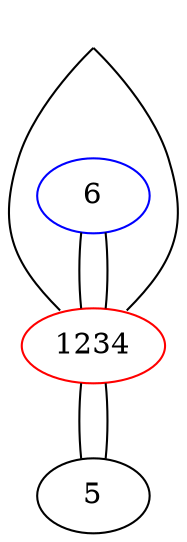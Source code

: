 graph {
  7 -- 6 [style="invis"];
  1234:nw -- 7 [headclip="false"];
  1234:ne -- 7 [headclip="false"];
  6 -- 1234;
  1234 -- 6;
  1234 -- 5 -- 1234;
  7 [style="invis"];
  1234 [color="red"];
  6 [color="blue"];
}
